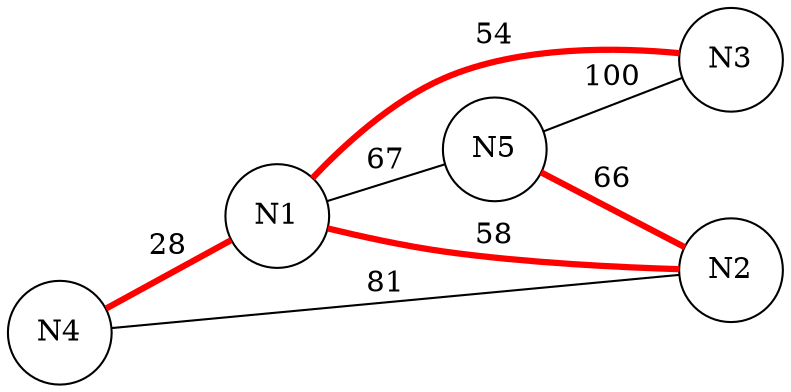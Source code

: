graph G {
  rankdir=LR;
  node [shape=circle];

  N1;
  N2;
  N3;
  N4;
  N5;

  N2 -- N1 [label="58", color="red", penwidth=3.0];
  N3 -- N1 [label="54", color="red", penwidth=3.0];
  N4 -- N2 [label="81"];
  N5 -- N2 [label="66", color="red", penwidth=3.0];
  N5 -- N3 [label="100"];
  N4 -- N1 [label="28", color="red", penwidth=3.0];
  N1 -- N5 [label="67"];
}
